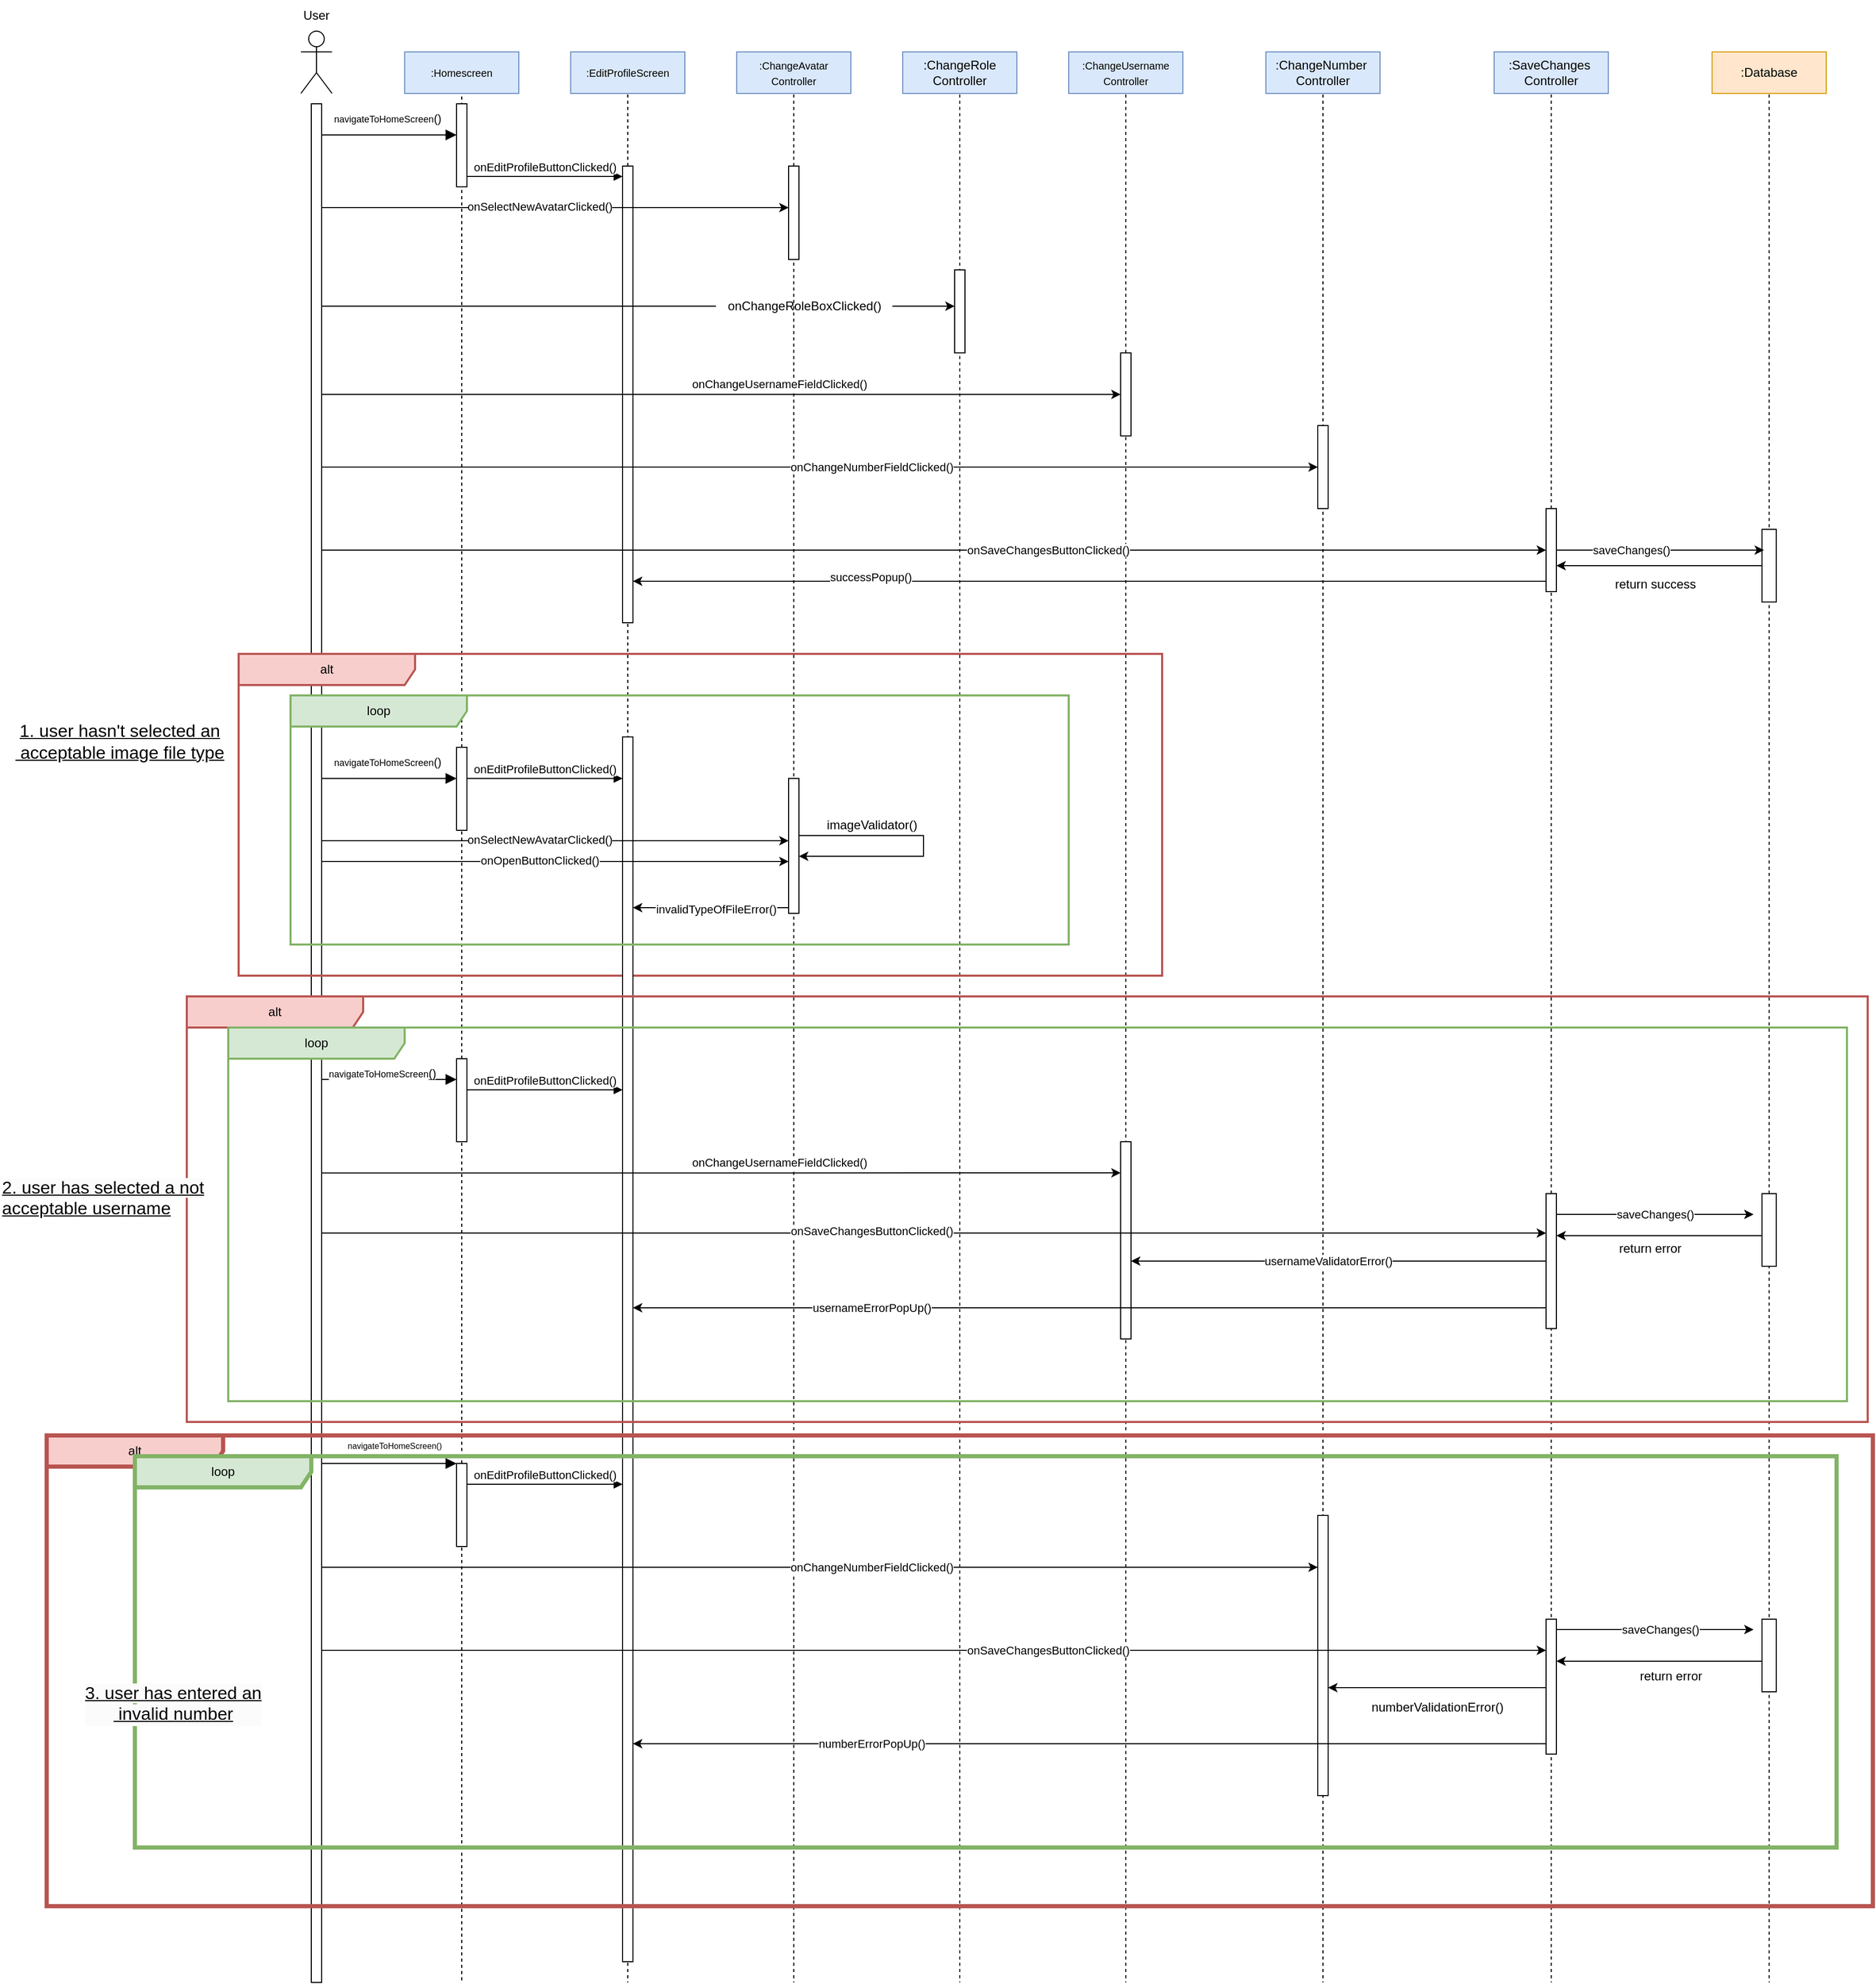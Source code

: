 <mxfile version="26.1.1">
  <diagram id="lu3XMvX7u7tXe7XHylQK" name="edit profile v1.0">
    <mxGraphModel dx="3471" dy="2020" grid="1" gridSize="10" guides="1" tooltips="1" connect="1" arrows="1" fold="1" page="1" pageScale="1" pageWidth="3300" pageHeight="4681" math="0" shadow="0">
      <root>
        <mxCell id="0" />
        <mxCell id="1" parent="0" />
        <mxCell id="uIMu7cp3odRX2bPd6YkY-1" value="Lifeline1" style="shape=umlLifeline;perimeter=lifelinePerimeter;whiteSpace=wrap;html=1;container=1;dropTarget=0;collapsible=0;recursiveResize=0;outlineConnect=0;portConstraint=eastwest;newEdgeStyle={&quot;edgeStyle&quot;:&quot;elbowEdgeStyle&quot;,&quot;elbow&quot;:&quot;vertical&quot;,&quot;curved&quot;:0,&quot;rounded&quot;:0};size=25;movable=1;resizable=1;rotatable=1;deletable=1;editable=1;locked=0;connectable=1;" vertex="1" parent="1">
          <mxGeometry x="1295" y="110" width="100" height="1850" as="geometry" />
        </mxCell>
        <mxCell id="uIMu7cp3odRX2bPd6YkY-57" value="" style="html=1;points=[];perimeter=orthogonalPerimeter;outlineConnect=0;targetShapes=umlLifeline;portConstraint=eastwest;newEdgeStyle={&quot;edgeStyle&quot;:&quot;elbowEdgeStyle&quot;,&quot;elbow&quot;:&quot;vertical&quot;,&quot;curved&quot;:0,&quot;rounded&quot;:0};" vertex="1" parent="uIMu7cp3odRX2bPd6YkY-1">
          <mxGeometry x="45" y="350" width="10" height="80" as="geometry" />
        </mxCell>
        <mxCell id="uIMu7cp3odRX2bPd6YkY-145" value="" style="html=1;points=[];perimeter=orthogonalPerimeter;outlineConnect=0;targetShapes=umlLifeline;portConstraint=eastwest;newEdgeStyle={&quot;edgeStyle&quot;:&quot;elbowEdgeStyle&quot;,&quot;elbow&quot;:&quot;vertical&quot;,&quot;curved&quot;:0,&quot;rounded&quot;:0};" vertex="1" parent="uIMu7cp3odRX2bPd6YkY-1">
          <mxGeometry x="45" y="1400" width="10" height="270" as="geometry" />
        </mxCell>
        <mxCell id="uIMu7cp3odRX2bPd6YkY-3" value="Lifeline1" style="shape=umlLifeline;perimeter=lifelinePerimeter;whiteSpace=wrap;html=1;container=1;dropTarget=0;collapsible=0;recursiveResize=0;outlineConnect=0;portConstraint=eastwest;newEdgeStyle={&quot;edgeStyle&quot;:&quot;elbowEdgeStyle&quot;,&quot;elbow&quot;:&quot;vertical&quot;,&quot;curved&quot;:0,&quot;rounded&quot;:0};size=25;movable=1;resizable=1;rotatable=1;deletable=1;editable=1;locked=0;connectable=1;" vertex="1" parent="1">
          <mxGeometry x="1105" y="110" width="100" height="1850" as="geometry" />
        </mxCell>
        <mxCell id="uIMu7cp3odRX2bPd6YkY-54" value="" style="html=1;points=[];perimeter=orthogonalPerimeter;outlineConnect=0;targetShapes=umlLifeline;portConstraint=eastwest;newEdgeStyle={&quot;edgeStyle&quot;:&quot;elbowEdgeStyle&quot;,&quot;elbow&quot;:&quot;vertical&quot;,&quot;curved&quot;:0,&quot;rounded&quot;:0};" vertex="1" parent="uIMu7cp3odRX2bPd6YkY-3">
          <mxGeometry x="45" y="280" width="10" height="80" as="geometry" />
        </mxCell>
        <mxCell id="uIMu7cp3odRX2bPd6YkY-120" value="" style="html=1;points=[];perimeter=orthogonalPerimeter;outlineConnect=0;targetShapes=umlLifeline;portConstraint=eastwest;newEdgeStyle={&quot;edgeStyle&quot;:&quot;elbowEdgeStyle&quot;,&quot;elbow&quot;:&quot;vertical&quot;,&quot;curved&quot;:0,&quot;rounded&quot;:0};" vertex="1" parent="uIMu7cp3odRX2bPd6YkY-3">
          <mxGeometry x="45" y="1040" width="10" height="190" as="geometry" />
        </mxCell>
        <mxCell id="uIMu7cp3odRX2bPd6YkY-6" value="Lifeline1" style="shape=umlLifeline;perimeter=lifelinePerimeter;whiteSpace=wrap;html=1;container=1;dropTarget=0;collapsible=0;recursiveResize=0;outlineConnect=0;portConstraint=eastwest;newEdgeStyle={&quot;edgeStyle&quot;:&quot;elbowEdgeStyle&quot;,&quot;elbow&quot;:&quot;vertical&quot;,&quot;curved&quot;:0,&quot;rounded&quot;:0};size=25;movable=1;resizable=1;rotatable=1;deletable=1;editable=1;locked=0;connectable=1;" vertex="1" parent="1">
          <mxGeometry x="945" y="110" width="100" height="1850" as="geometry" />
        </mxCell>
        <mxCell id="uIMu7cp3odRX2bPd6YkY-50" value="" style="html=1;points=[];perimeter=orthogonalPerimeter;outlineConnect=0;targetShapes=umlLifeline;portConstraint=eastwest;newEdgeStyle={&quot;edgeStyle&quot;:&quot;elbowEdgeStyle&quot;,&quot;elbow&quot;:&quot;vertical&quot;,&quot;curved&quot;:0,&quot;rounded&quot;:0};" vertex="1" parent="uIMu7cp3odRX2bPd6YkY-6">
          <mxGeometry x="45" y="200" width="10" height="80" as="geometry" />
        </mxCell>
        <mxCell id="uIMu7cp3odRX2bPd6YkY-9" value="Lifeline1" style="shape=umlLifeline;perimeter=lifelinePerimeter;whiteSpace=wrap;html=1;container=1;dropTarget=0;collapsible=0;recursiveResize=0;outlineConnect=0;portConstraint=eastwest;newEdgeStyle={&quot;edgeStyle&quot;:&quot;elbowEdgeStyle&quot;,&quot;elbow&quot;:&quot;vertical&quot;,&quot;curved&quot;:0,&quot;rounded&quot;:0};size=25;movable=1;resizable=1;rotatable=1;deletable=1;editable=1;locked=0;connectable=1;" vertex="1" parent="1">
          <mxGeometry x="785" y="110" width="100" height="1850" as="geometry" />
        </mxCell>
        <mxCell id="uIMu7cp3odRX2bPd6YkY-47" value="" style="html=1;points=[];perimeter=orthogonalPerimeter;outlineConnect=0;targetShapes=umlLifeline;portConstraint=eastwest;newEdgeStyle={&quot;edgeStyle&quot;:&quot;elbowEdgeStyle&quot;,&quot;elbow&quot;:&quot;vertical&quot;,&quot;curved&quot;:0,&quot;rounded&quot;:0};" vertex="1" parent="uIMu7cp3odRX2bPd6YkY-9">
          <mxGeometry x="45" y="100" width="10" height="90" as="geometry" />
        </mxCell>
        <mxCell id="uIMu7cp3odRX2bPd6YkY-11" value="Lifeline1" style="shape=umlLifeline;perimeter=lifelinePerimeter;whiteSpace=wrap;html=1;container=1;dropTarget=0;collapsible=0;recursiveResize=0;outlineConnect=0;portConstraint=eastwest;newEdgeStyle={&quot;edgeStyle&quot;:&quot;elbowEdgeStyle&quot;,&quot;elbow&quot;:&quot;vertical&quot;,&quot;curved&quot;:0,&quot;rounded&quot;:0};size=25;movable=1;resizable=1;rotatable=1;deletable=1;editable=1;locked=0;connectable=1;" vertex="1" parent="1">
          <mxGeometry x="625" y="110" width="100" height="1850" as="geometry" />
        </mxCell>
        <mxCell id="uIMu7cp3odRX2bPd6YkY-12" value="" style="html=1;points=[];perimeter=orthogonalPerimeter;outlineConnect=0;targetShapes=umlLifeline;portConstraint=eastwest;newEdgeStyle={&quot;edgeStyle&quot;:&quot;elbowEdgeStyle&quot;,&quot;elbow&quot;:&quot;vertical&quot;,&quot;curved&quot;:0,&quot;rounded&quot;:0};" vertex="1" parent="uIMu7cp3odRX2bPd6YkY-11">
          <mxGeometry x="45" y="100" width="10" height="440" as="geometry" />
        </mxCell>
        <mxCell id="uIMu7cp3odRX2bPd6YkY-13" value="Lifeline1" style="shape=umlLifeline;perimeter=lifelinePerimeter;whiteSpace=wrap;html=1;container=1;dropTarget=0;collapsible=0;recursiveResize=0;outlineConnect=0;portConstraint=eastwest;newEdgeStyle={&quot;edgeStyle&quot;:&quot;elbowEdgeStyle&quot;,&quot;elbow&quot;:&quot;vertical&quot;,&quot;curved&quot;:0,&quot;rounded&quot;:0};size=25;movable=1;resizable=1;rotatable=1;deletable=1;editable=1;locked=0;connectable=1;" vertex="1" parent="1">
          <mxGeometry x="465" y="100" width="100" height="1860" as="geometry" />
        </mxCell>
        <mxCell id="uIMu7cp3odRX2bPd6YkY-116" value="" style="html=1;points=[];perimeter=orthogonalPerimeter;outlineConnect=0;targetShapes=umlLifeline;portConstraint=eastwest;newEdgeStyle={&quot;edgeStyle&quot;:&quot;elbowEdgeStyle&quot;,&quot;elbow&quot;:&quot;vertical&quot;,&quot;curved&quot;:0,&quot;rounded&quot;:0};" vertex="1" parent="uIMu7cp3odRX2bPd6YkY-13">
          <mxGeometry x="45" y="970" width="10" height="80" as="geometry" />
        </mxCell>
        <mxCell id="uIMu7cp3odRX2bPd6YkY-141" value="" style="html=1;points=[];perimeter=orthogonalPerimeter;outlineConnect=0;targetShapes=umlLifeline;portConstraint=eastwest;newEdgeStyle={&quot;edgeStyle&quot;:&quot;elbowEdgeStyle&quot;,&quot;elbow&quot;:&quot;vertical&quot;,&quot;curved&quot;:0,&quot;rounded&quot;:0};" vertex="1" parent="uIMu7cp3odRX2bPd6YkY-13">
          <mxGeometry x="45" y="1360" width="10" height="80" as="geometry" />
        </mxCell>
        <mxCell id="uIMu7cp3odRX2bPd6YkY-15" value="" style="shape=umlActor;verticalLabelPosition=bottom;verticalAlign=top;html=1;outlineConnect=0;" vertex="1" parent="1">
          <mxGeometry x="360" y="80" width="30" height="60" as="geometry" />
        </mxCell>
        <mxCell id="uIMu7cp3odRX2bPd6YkY-16" value="&lt;font style=&quot;font-size: 10px;&quot;&gt;:Homescreen&lt;/font&gt;" style="html=1;whiteSpace=wrap;fillColor=#dae8fc;strokeColor=#6c8ebf;" vertex="1" parent="1">
          <mxGeometry x="460" y="100" width="110" height="40" as="geometry" />
        </mxCell>
        <mxCell id="uIMu7cp3odRX2bPd6YkY-17" value="&lt;font style=&quot;font-size: 10px;&quot;&gt;:EditProfileScreen&lt;/font&gt;" style="html=1;whiteSpace=wrap;fillColor=#dae8fc;strokeColor=#6c8ebf;" vertex="1" parent="1">
          <mxGeometry x="620" y="100" width="110" height="40" as="geometry" />
        </mxCell>
        <mxCell id="uIMu7cp3odRX2bPd6YkY-18" value="&lt;span style=&quot;font-size: 10px;&quot;&gt;:ChangeAvatar&lt;/span&gt;&lt;div&gt;&lt;span style=&quot;font-size: 10px;&quot;&gt;Controller&lt;/span&gt;&lt;/div&gt;" style="html=1;whiteSpace=wrap;fillColor=#dae8fc;strokeColor=#6c8ebf;" vertex="1" parent="1">
          <mxGeometry x="780" y="100" width="110" height="40" as="geometry" />
        </mxCell>
        <mxCell id="uIMu7cp3odRX2bPd6YkY-19" value=":ChangeRole&lt;div&gt;Controller&lt;/div&gt;" style="html=1;whiteSpace=wrap;fillColor=#dae8fc;strokeColor=#6c8ebf;" vertex="1" parent="1">
          <mxGeometry x="940" y="100" width="110" height="40" as="geometry" />
        </mxCell>
        <mxCell id="uIMu7cp3odRX2bPd6YkY-20" value="&lt;font style=&quot;font-size: 10px;&quot;&gt;:ChangeUsername&lt;/font&gt;&lt;div&gt;&lt;font style=&quot;font-size: 10px;&quot;&gt;Controller&lt;/font&gt;&lt;/div&gt;" style="html=1;whiteSpace=wrap;fillColor=#dae8fc;strokeColor=#6c8ebf;" vertex="1" parent="1">
          <mxGeometry x="1100" y="100" width="110" height="40" as="geometry" />
        </mxCell>
        <mxCell id="uIMu7cp3odRX2bPd6YkY-21" value="" style="html=1;points=[];perimeter=orthogonalPerimeter;outlineConnect=0;targetShapes=umlLifeline;portConstraint=eastwest;newEdgeStyle={&quot;edgeStyle&quot;:&quot;elbowEdgeStyle&quot;,&quot;elbow&quot;:&quot;vertical&quot;,&quot;curved&quot;:0,&quot;rounded&quot;:0};" vertex="1" parent="1">
          <mxGeometry x="510" y="150" width="10" height="80" as="geometry" />
        </mxCell>
        <mxCell id="uIMu7cp3odRX2bPd6YkY-65" style="edgeStyle=elbowEdgeStyle;rounded=0;orthogonalLoop=1;jettySize=auto;html=1;elbow=vertical;curved=0;" edge="1" parent="1" source="uIMu7cp3odRX2bPd6YkY-22" target="uIMu7cp3odRX2bPd6YkY-63">
          <mxGeometry relative="1" as="geometry" />
        </mxCell>
        <mxCell id="uIMu7cp3odRX2bPd6YkY-66" value="onSaveChangesButtonClicked()" style="edgeLabel;html=1;align=center;verticalAlign=middle;resizable=0;points=[];" vertex="1" connectable="0" parent="uIMu7cp3odRX2bPd6YkY-65">
          <mxGeometry x="0.113" y="3" relative="1" as="geometry">
            <mxPoint x="43" y="3" as="offset" />
          </mxGeometry>
        </mxCell>
        <mxCell id="uIMu7cp3odRX2bPd6YkY-22" value="" style="html=1;points=[];perimeter=orthogonalPerimeter;outlineConnect=0;targetShapes=umlLifeline;portConstraint=eastwest;newEdgeStyle={&quot;edgeStyle&quot;:&quot;elbowEdgeStyle&quot;,&quot;elbow&quot;:&quot;vertical&quot;,&quot;curved&quot;:0,&quot;rounded&quot;:0};" vertex="1" parent="1">
          <mxGeometry x="370" y="150" width="10" height="1810" as="geometry" />
        </mxCell>
        <mxCell id="uIMu7cp3odRX2bPd6YkY-23" value="User" style="text;html=1;align=center;verticalAlign=middle;whiteSpace=wrap;rounded=0;" vertex="1" parent="1">
          <mxGeometry x="345" y="50" width="60" height="30" as="geometry" />
        </mxCell>
        <mxCell id="uIMu7cp3odRX2bPd6YkY-24" value="" style="html=1;verticalAlign=bottom;endArrow=block;curved=0;rounded=0;fontSize=10;startSize=8;endSize=8;" edge="1" parent="1">
          <mxGeometry width="80" relative="1" as="geometry">
            <mxPoint x="380" y="180" as="sourcePoint" />
            <mxPoint x="510" y="180" as="targetPoint" />
          </mxGeometry>
        </mxCell>
        <mxCell id="uIMu7cp3odRX2bPd6YkY-25" value="onEditProfileButtonClicked()" style="html=1;verticalAlign=bottom;endArrow=block;curved=0;rounded=0;" edge="1" parent="1">
          <mxGeometry width="80" relative="1" as="geometry">
            <mxPoint x="520" y="220" as="sourcePoint" />
            <mxPoint x="670" y="220" as="targetPoint" />
          </mxGeometry>
        </mxCell>
        <mxCell id="uIMu7cp3odRX2bPd6YkY-32" value=":ChangeNumber&amp;nbsp;&lt;div&gt;Controller&lt;/div&gt;" style="html=1;whiteSpace=wrap;fillColor=#dae8fc;strokeColor=#6c8ebf;" vertex="1" parent="1">
          <mxGeometry x="1290" y="100" width="110" height="40" as="geometry" />
        </mxCell>
        <mxCell id="uIMu7cp3odRX2bPd6YkY-33" value="&lt;span style=&quot;color: rgb(0, 0, 0); font-family: Helvetica; font-style: normal; font-variant-ligatures: normal; font-variant-caps: normal; font-weight: 400; letter-spacing: normal; orphans: 2; text-align: center; text-indent: 0px; text-transform: none; widows: 2; word-spacing: 0px; -webkit-text-stroke-width: 0px; white-space: nowrap; background-color: rgb(255, 255, 255); text-decoration-thickness: initial; text-decoration-style: initial; text-decoration-color: initial; float: none; display: inline !important;&quot;&gt;&lt;font style=&quot;font-size: 9px;&quot;&gt;navigateToHomeScreen&lt;/font&gt;&lt;/span&gt;&lt;span style=&quot;color: rgb(0, 0, 0); font-family: Helvetica; font-size: 11px; font-style: normal; font-variant-ligatures: normal; font-variant-caps: normal; font-weight: 400; letter-spacing: normal; orphans: 2; text-align: center; text-indent: 0px; text-transform: none; widows: 2; word-spacing: 0px; -webkit-text-stroke-width: 0px; white-space: nowrap; background-color: rgb(255, 255, 255); text-decoration-thickness: initial; text-decoration-style: initial; text-decoration-color: initial; float: none; display: inline !important;&quot;&gt;()&lt;/span&gt;" style="text;whiteSpace=wrap;html=1;" vertex="1" parent="1">
          <mxGeometry x="390" y="150" width="80" height="20" as="geometry" />
        </mxCell>
        <mxCell id="uIMu7cp3odRX2bPd6YkY-42" value="alt" style="shape=umlFrame;whiteSpace=wrap;html=1;pointerEvents=0;recursiveResize=0;container=0;collapsible=0;width=170;fillColor=#f8cecc;strokeColor=#b85450;strokeWidth=2;" vertex="1" parent="1">
          <mxGeometry x="300" y="680" width="890" height="310" as="geometry" />
        </mxCell>
        <mxCell id="uIMu7cp3odRX2bPd6YkY-44" value="Lifeline1" style="shape=umlLifeline;perimeter=lifelinePerimeter;whiteSpace=wrap;html=1;container=1;dropTarget=0;collapsible=0;recursiveResize=0;outlineConnect=0;portConstraint=eastwest;newEdgeStyle={&quot;edgeStyle&quot;:&quot;elbowEdgeStyle&quot;,&quot;elbow&quot;:&quot;vertical&quot;,&quot;curved&quot;:0,&quot;rounded&quot;:0};size=25;movable=1;resizable=1;rotatable=1;deletable=1;editable=1;locked=0;connectable=1;" vertex="1" parent="1">
          <mxGeometry x="1725" y="110" width="100" height="1850" as="geometry" />
        </mxCell>
        <mxCell id="uIMu7cp3odRX2bPd6YkY-67" style="edgeStyle=elbowEdgeStyle;rounded=0;orthogonalLoop=1;jettySize=auto;html=1;elbow=vertical;curved=0;" edge="1" parent="uIMu7cp3odRX2bPd6YkY-44" source="uIMu7cp3odRX2bPd6YkY-45" target="uIMu7cp3odRX2bPd6YkY-44">
          <mxGeometry relative="1" as="geometry" />
        </mxCell>
        <mxCell id="uIMu7cp3odRX2bPd6YkY-45" value="" style="html=1;points=[];perimeter=orthogonalPerimeter;outlineConnect=0;targetShapes=umlLifeline;portConstraint=eastwest;newEdgeStyle={&quot;edgeStyle&quot;:&quot;elbowEdgeStyle&quot;,&quot;elbow&quot;:&quot;vertical&quot;,&quot;curved&quot;:0,&quot;rounded&quot;:0};" vertex="1" parent="uIMu7cp3odRX2bPd6YkY-44">
          <mxGeometry x="43.12" y="450" width="13.75" height="70" as="geometry" />
        </mxCell>
        <mxCell id="uIMu7cp3odRX2bPd6YkY-127" value="" style="html=1;points=[];perimeter=orthogonalPerimeter;outlineConnect=0;targetShapes=umlLifeline;portConstraint=eastwest;newEdgeStyle={&quot;edgeStyle&quot;:&quot;elbowEdgeStyle&quot;,&quot;elbow&quot;:&quot;vertical&quot;,&quot;curved&quot;:0,&quot;rounded&quot;:0};" vertex="1" parent="uIMu7cp3odRX2bPd6YkY-44">
          <mxGeometry x="43.12" y="1090" width="13.75" height="70" as="geometry" />
        </mxCell>
        <mxCell id="uIMu7cp3odRX2bPd6YkY-151" value="" style="html=1;points=[];perimeter=orthogonalPerimeter;outlineConnect=0;targetShapes=umlLifeline;portConstraint=eastwest;newEdgeStyle={&quot;edgeStyle&quot;:&quot;elbowEdgeStyle&quot;,&quot;elbow&quot;:&quot;vertical&quot;,&quot;curved&quot;:0,&quot;rounded&quot;:0};" vertex="1" parent="uIMu7cp3odRX2bPd6YkY-44">
          <mxGeometry x="43.13" y="1500" width="13.75" height="70" as="geometry" />
        </mxCell>
        <mxCell id="uIMu7cp3odRX2bPd6YkY-46" value=":Database" style="html=1;whiteSpace=wrap;fillColor=#ffe6cc;strokeColor=#d79b00;" vertex="1" parent="1">
          <mxGeometry x="1720" y="100" width="110" height="40" as="geometry" />
        </mxCell>
        <mxCell id="uIMu7cp3odRX2bPd6YkY-48" style="edgeStyle=elbowEdgeStyle;rounded=0;orthogonalLoop=1;jettySize=auto;html=1;elbow=vertical;curved=0;exitX=1;exitY=0.159;exitDx=0;exitDy=0;exitPerimeter=0;" edge="1" parent="1">
          <mxGeometry relative="1" as="geometry">
            <mxPoint x="380" y="250" as="sourcePoint" />
            <mxPoint x="830.0" y="250.178" as="targetPoint" />
          </mxGeometry>
        </mxCell>
        <mxCell id="uIMu7cp3odRX2bPd6YkY-75" value="onSelectNewAvatarClicked()" style="edgeLabel;html=1;align=center;verticalAlign=middle;resizable=0;points=[];" vertex="1" connectable="0" parent="uIMu7cp3odRX2bPd6YkY-48">
          <mxGeometry x="-0.644" y="1" relative="1" as="geometry">
            <mxPoint x="130" as="offset" />
          </mxGeometry>
        </mxCell>
        <mxCell id="uIMu7cp3odRX2bPd6YkY-51" style="edgeStyle=elbowEdgeStyle;rounded=0;orthogonalLoop=1;jettySize=auto;html=1;elbow=vertical;curved=0;" edge="1" parent="1" source="uIMu7cp3odRX2bPd6YkY-52" target="uIMu7cp3odRX2bPd6YkY-50">
          <mxGeometry relative="1" as="geometry" />
        </mxCell>
        <mxCell id="uIMu7cp3odRX2bPd6YkY-53" value="" style="edgeStyle=elbowEdgeStyle;rounded=0;orthogonalLoop=1;jettySize=auto;html=1;elbow=vertical;curved=0;endArrow=none;startFill=0;" edge="1" parent="1" source="uIMu7cp3odRX2bPd6YkY-22" target="uIMu7cp3odRX2bPd6YkY-52">
          <mxGeometry relative="1" as="geometry">
            <mxPoint x="680" y="350" as="sourcePoint" />
            <mxPoint x="990" y="350" as="targetPoint" />
          </mxGeometry>
        </mxCell>
        <mxCell id="uIMu7cp3odRX2bPd6YkY-52" value="onChangeRoleBoxClicked()" style="text;html=1;align=center;verticalAlign=middle;resizable=0;points=[];autosize=1;strokeColor=none;fillColor=none;" vertex="1" parent="1">
          <mxGeometry x="760" y="330" width="170" height="30" as="geometry" />
        </mxCell>
        <mxCell id="uIMu7cp3odRX2bPd6YkY-55" style="edgeStyle=elbowEdgeStyle;rounded=0;orthogonalLoop=1;jettySize=auto;html=1;elbow=vertical;curved=0;" edge="1" parent="1" source="uIMu7cp3odRX2bPd6YkY-22" target="uIMu7cp3odRX2bPd6YkY-54">
          <mxGeometry relative="1" as="geometry" />
        </mxCell>
        <mxCell id="uIMu7cp3odRX2bPd6YkY-56" value="onChangeUsernameFieldClicked()" style="edgeLabel;html=1;align=center;verticalAlign=middle;resizable=0;points=[];" vertex="1" connectable="0" parent="uIMu7cp3odRX2bPd6YkY-55">
          <mxGeometry x="-0.077" y="-2" relative="1" as="geometry">
            <mxPoint x="85" y="-12" as="offset" />
          </mxGeometry>
        </mxCell>
        <mxCell id="uIMu7cp3odRX2bPd6YkY-58" style="edgeStyle=elbowEdgeStyle;rounded=0;orthogonalLoop=1;jettySize=auto;html=1;elbow=vertical;curved=0;" edge="1" parent="1" source="uIMu7cp3odRX2bPd6YkY-22" target="uIMu7cp3odRX2bPd6YkY-57">
          <mxGeometry relative="1" as="geometry" />
        </mxCell>
        <mxCell id="uIMu7cp3odRX2bPd6YkY-61" value="onChangeNumberFieldClicked()" style="edgeLabel;html=1;align=center;verticalAlign=middle;resizable=0;points=[];" vertex="1" connectable="0" parent="uIMu7cp3odRX2bPd6YkY-58">
          <mxGeometry x="-0.25" y="-2" relative="1" as="geometry">
            <mxPoint x="170" y="-2" as="offset" />
          </mxGeometry>
        </mxCell>
        <mxCell id="uIMu7cp3odRX2bPd6YkY-62" value="Lifeline1" style="shape=umlLifeline;perimeter=lifelinePerimeter;whiteSpace=wrap;html=1;container=1;dropTarget=0;collapsible=0;recursiveResize=0;outlineConnect=0;portConstraint=eastwest;newEdgeStyle={&quot;edgeStyle&quot;:&quot;elbowEdgeStyle&quot;,&quot;elbow&quot;:&quot;vertical&quot;,&quot;curved&quot;:0,&quot;rounded&quot;:0};size=25;movable=1;resizable=1;rotatable=1;deletable=1;editable=1;locked=0;connectable=1;" vertex="1" parent="1">
          <mxGeometry x="1515" y="110" width="100" height="1850" as="geometry" />
        </mxCell>
        <mxCell id="uIMu7cp3odRX2bPd6YkY-63" value="" style="html=1;points=[];perimeter=orthogonalPerimeter;outlineConnect=0;targetShapes=umlLifeline;portConstraint=eastwest;newEdgeStyle={&quot;edgeStyle&quot;:&quot;elbowEdgeStyle&quot;,&quot;elbow&quot;:&quot;vertical&quot;,&quot;curved&quot;:0,&quot;rounded&quot;:0};" vertex="1" parent="uIMu7cp3odRX2bPd6YkY-62">
          <mxGeometry x="45" y="430" width="10" height="80" as="geometry" />
        </mxCell>
        <mxCell id="uIMu7cp3odRX2bPd6YkY-123" value="" style="html=1;points=[];perimeter=orthogonalPerimeter;outlineConnect=0;targetShapes=umlLifeline;portConstraint=eastwest;newEdgeStyle={&quot;edgeStyle&quot;:&quot;elbowEdgeStyle&quot;,&quot;elbow&quot;:&quot;vertical&quot;,&quot;curved&quot;:0,&quot;rounded&quot;:0};" vertex="1" parent="uIMu7cp3odRX2bPd6YkY-62">
          <mxGeometry x="45" y="1090" width="10" height="130" as="geometry" />
        </mxCell>
        <mxCell id="uIMu7cp3odRX2bPd6YkY-148" value="" style="html=1;points=[];perimeter=orthogonalPerimeter;outlineConnect=0;targetShapes=umlLifeline;portConstraint=eastwest;newEdgeStyle={&quot;edgeStyle&quot;:&quot;elbowEdgeStyle&quot;,&quot;elbow&quot;:&quot;vertical&quot;,&quot;curved&quot;:0,&quot;rounded&quot;:0};" vertex="1" parent="uIMu7cp3odRX2bPd6YkY-62">
          <mxGeometry x="45" y="1500" width="10" height="130" as="geometry" />
        </mxCell>
        <mxCell id="uIMu7cp3odRX2bPd6YkY-64" value=":SaveChanges&amp;nbsp;&lt;div&gt;Controller&lt;/div&gt;" style="html=1;whiteSpace=wrap;fillColor=#dae8fc;strokeColor=#6c8ebf;" vertex="1" parent="1">
          <mxGeometry x="1510" y="100" width="110" height="40" as="geometry" />
        </mxCell>
        <mxCell id="uIMu7cp3odRX2bPd6YkY-68" style="edgeStyle=elbowEdgeStyle;rounded=0;orthogonalLoop=1;jettySize=auto;html=1;elbow=vertical;curved=0;" edge="1" parent="1" source="uIMu7cp3odRX2bPd6YkY-63">
          <mxGeometry relative="1" as="geometry">
            <mxPoint x="1770" y="580" as="targetPoint" />
          </mxGeometry>
        </mxCell>
        <mxCell id="uIMu7cp3odRX2bPd6YkY-69" value="saveChanges()" style="edgeLabel;html=1;align=center;verticalAlign=middle;resizable=0;points=[];" vertex="1" connectable="0" parent="uIMu7cp3odRX2bPd6YkY-68">
          <mxGeometry x="-0.282" relative="1" as="geometry">
            <mxPoint as="offset" />
          </mxGeometry>
        </mxCell>
        <mxCell id="uIMu7cp3odRX2bPd6YkY-70" style="edgeStyle=elbowEdgeStyle;rounded=0;orthogonalLoop=1;jettySize=auto;html=1;elbow=vertical;curved=0;" edge="1" parent="1" source="uIMu7cp3odRX2bPd6YkY-45">
          <mxGeometry relative="1" as="geometry">
            <mxPoint x="1570" y="595" as="targetPoint" />
          </mxGeometry>
        </mxCell>
        <mxCell id="uIMu7cp3odRX2bPd6YkY-71" value="return success" style="text;html=1;align=center;verticalAlign=middle;resizable=0;points=[];autosize=1;strokeColor=none;fillColor=none;" vertex="1" parent="1">
          <mxGeometry x="1615" y="598" width="100" height="30" as="geometry" />
        </mxCell>
        <mxCell id="uIMu7cp3odRX2bPd6YkY-72" style="edgeStyle=elbowEdgeStyle;rounded=0;orthogonalLoop=1;jettySize=auto;html=1;elbow=vertical;curved=0;" edge="1" parent="1" source="uIMu7cp3odRX2bPd6YkY-63" target="uIMu7cp3odRX2bPd6YkY-12">
          <mxGeometry relative="1" as="geometry">
            <Array as="points">
              <mxPoint x="1110" y="610" />
            </Array>
          </mxGeometry>
        </mxCell>
        <mxCell id="uIMu7cp3odRX2bPd6YkY-73" value="successPopup()" style="edgeLabel;html=1;align=center;verticalAlign=middle;resizable=0;points=[];" vertex="1" connectable="0" parent="uIMu7cp3odRX2bPd6YkY-72">
          <mxGeometry x="0.48" y="-4" relative="1" as="geometry">
            <mxPoint as="offset" />
          </mxGeometry>
        </mxCell>
        <mxCell id="uIMu7cp3odRX2bPd6YkY-76" value="" style="html=1;points=[];perimeter=orthogonalPerimeter;outlineConnect=0;targetShapes=umlLifeline;portConstraint=eastwest;newEdgeStyle={&quot;edgeStyle&quot;:&quot;elbowEdgeStyle&quot;,&quot;elbow&quot;:&quot;vertical&quot;,&quot;curved&quot;:0,&quot;rounded&quot;:0};" vertex="1" parent="1">
          <mxGeometry x="510" y="770" width="10" height="80" as="geometry" />
        </mxCell>
        <mxCell id="uIMu7cp3odRX2bPd6YkY-77" value="" style="html=1;verticalAlign=bottom;endArrow=block;curved=0;rounded=0;fontSize=10;startSize=8;endSize=8;" edge="1" parent="1">
          <mxGeometry width="80" relative="1" as="geometry">
            <mxPoint x="380" y="800" as="sourcePoint" />
            <mxPoint x="510" y="800" as="targetPoint" />
          </mxGeometry>
        </mxCell>
        <mxCell id="uIMu7cp3odRX2bPd6YkY-78" value="&lt;span style=&quot;color: rgb(0, 0, 0); font-family: Helvetica; font-style: normal; font-variant-ligatures: normal; font-variant-caps: normal; font-weight: 400; letter-spacing: normal; orphans: 2; text-align: center; text-indent: 0px; text-transform: none; widows: 2; word-spacing: 0px; -webkit-text-stroke-width: 0px; white-space: nowrap; background-color: rgb(255, 255, 255); text-decoration-thickness: initial; text-decoration-style: initial; text-decoration-color: initial; float: none; display: inline !important;&quot;&gt;&lt;font style=&quot;font-size: 9px;&quot;&gt;navigateToHomeScreen&lt;/font&gt;&lt;/span&gt;&lt;span style=&quot;color: rgb(0, 0, 0); font-family: Helvetica; font-size: 11px; font-style: normal; font-variant-ligatures: normal; font-variant-caps: normal; font-weight: 400; letter-spacing: normal; orphans: 2; text-align: center; text-indent: 0px; text-transform: none; widows: 2; word-spacing: 0px; -webkit-text-stroke-width: 0px; white-space: nowrap; background-color: rgb(255, 255, 255); text-decoration-thickness: initial; text-decoration-style: initial; text-decoration-color: initial; float: none; display: inline !important;&quot;&gt;()&lt;/span&gt;" style="text;whiteSpace=wrap;html=1;" vertex="1" parent="1">
          <mxGeometry x="390" y="770" width="80" height="20" as="geometry" />
        </mxCell>
        <mxCell id="uIMu7cp3odRX2bPd6YkY-87" style="edgeStyle=elbowEdgeStyle;rounded=0;orthogonalLoop=1;jettySize=auto;html=1;elbow=horizontal;curved=0;" edge="1" parent="1">
          <mxGeometry relative="1" as="geometry">
            <mxPoint x="830" y="924.5" as="sourcePoint" />
            <mxPoint x="680" y="924.5" as="targetPoint" />
          </mxGeometry>
        </mxCell>
        <mxCell id="uIMu7cp3odRX2bPd6YkY-89" value="invalidTypeOfFileError()" style="edgeLabel;html=1;align=center;verticalAlign=middle;resizable=0;points=[];" vertex="1" connectable="0" parent="uIMu7cp3odRX2bPd6YkY-87">
          <mxGeometry x="0.323" y="2" relative="1" as="geometry">
            <mxPoint x="29" y="-1" as="offset" />
          </mxGeometry>
        </mxCell>
        <mxCell id="uIMu7cp3odRX2bPd6YkY-79" value="" style="html=1;points=[];perimeter=orthogonalPerimeter;outlineConnect=0;targetShapes=umlLifeline;portConstraint=eastwest;newEdgeStyle={&quot;edgeStyle&quot;:&quot;elbowEdgeStyle&quot;,&quot;elbow&quot;:&quot;vertical&quot;,&quot;curved&quot;:0,&quot;rounded&quot;:0};" vertex="1" parent="1">
          <mxGeometry x="830" y="800" width="10" height="130" as="geometry" />
        </mxCell>
        <mxCell id="uIMu7cp3odRX2bPd6YkY-80" value="onEditProfileButtonClicked()" style="html=1;verticalAlign=bottom;endArrow=block;curved=0;rounded=0;" edge="1" parent="1">
          <mxGeometry width="80" relative="1" as="geometry">
            <mxPoint x="520" y="800" as="sourcePoint" />
            <mxPoint x="670" y="800" as="targetPoint" />
          </mxGeometry>
        </mxCell>
        <mxCell id="uIMu7cp3odRX2bPd6YkY-81" value="" style="html=1;points=[];perimeter=orthogonalPerimeter;outlineConnect=0;targetShapes=umlLifeline;portConstraint=eastwest;newEdgeStyle={&quot;edgeStyle&quot;:&quot;elbowEdgeStyle&quot;,&quot;elbow&quot;:&quot;vertical&quot;,&quot;curved&quot;:0,&quot;rounded&quot;:0};" vertex="1" parent="1">
          <mxGeometry x="670" y="760" width="10" height="1180" as="geometry" />
        </mxCell>
        <mxCell id="uIMu7cp3odRX2bPd6YkY-82" style="edgeStyle=elbowEdgeStyle;rounded=0;orthogonalLoop=1;jettySize=auto;html=1;elbow=vertical;curved=0;exitX=1;exitY=0.159;exitDx=0;exitDy=0;exitPerimeter=0;" edge="1" parent="1">
          <mxGeometry relative="1" as="geometry">
            <mxPoint x="380" y="860" as="sourcePoint" />
            <mxPoint x="830.0" y="860.178" as="targetPoint" />
          </mxGeometry>
        </mxCell>
        <mxCell id="uIMu7cp3odRX2bPd6YkY-83" value="onSelectNewAvatarClicked()" style="edgeLabel;html=1;align=center;verticalAlign=middle;resizable=0;points=[];" vertex="1" connectable="0" parent="uIMu7cp3odRX2bPd6YkY-82">
          <mxGeometry x="-0.644" y="1" relative="1" as="geometry">
            <mxPoint x="130" as="offset" />
          </mxGeometry>
        </mxCell>
        <mxCell id="uIMu7cp3odRX2bPd6YkY-84" style="edgeStyle=elbowEdgeStyle;rounded=0;orthogonalLoop=1;jettySize=auto;html=1;elbow=vertical;curved=0;exitX=1;exitY=0.159;exitDx=0;exitDy=0;exitPerimeter=0;" edge="1" parent="1">
          <mxGeometry relative="1" as="geometry">
            <mxPoint x="380" y="880" as="sourcePoint" />
            <mxPoint x="830.0" y="880.178" as="targetPoint" />
          </mxGeometry>
        </mxCell>
        <mxCell id="uIMu7cp3odRX2bPd6YkY-85" value="onOpenButtonClicked()" style="edgeLabel;html=1;align=center;verticalAlign=middle;resizable=0;points=[];" vertex="1" connectable="0" parent="uIMu7cp3odRX2bPd6YkY-84">
          <mxGeometry x="-0.644" y="1" relative="1" as="geometry">
            <mxPoint x="130" as="offset" />
          </mxGeometry>
        </mxCell>
        <mxCell id="uIMu7cp3odRX2bPd6YkY-86" value="1. user hasn&#39;t selected an&lt;div&gt;&lt;span style=&quot;background-color: transparent; color: light-dark(rgb(0, 0, 0), rgb(255, 255, 255));&quot;&gt;&amp;nbsp;acceptable image file type&lt;/span&gt;&lt;/div&gt;" style="text;html=1;align=center;verticalAlign=middle;resizable=0;points=[];autosize=1;strokeColor=none;fillColor=none;fontSize=17;textShadow=0;fontStyle=4" vertex="1" parent="1">
          <mxGeometry x="75" y="740" width="220" height="50" as="geometry" />
        </mxCell>
        <mxCell id="uIMu7cp3odRX2bPd6YkY-90" value="loop" style="shape=umlFrame;whiteSpace=wrap;html=1;pointerEvents=0;recursiveResize=0;container=0;collapsible=0;width=170;fillColor=#d5e8d4;strokeColor=#82b366;strokeWidth=2;" vertex="1" parent="1">
          <mxGeometry x="350" y="720" width="750" height="240" as="geometry" />
        </mxCell>
        <mxCell id="uIMu7cp3odRX2bPd6YkY-117" value="" style="html=1;verticalAlign=bottom;endArrow=block;curved=0;rounded=0;fontSize=10;startSize=8;endSize=8;" edge="1" parent="1">
          <mxGeometry width="80" relative="1" as="geometry">
            <mxPoint x="380" y="1090" as="sourcePoint" />
            <mxPoint x="510" y="1090" as="targetPoint" />
          </mxGeometry>
        </mxCell>
        <mxCell id="uIMu7cp3odRX2bPd6YkY-118" value="&lt;span style=&quot;color: rgb(0, 0, 0); font-family: Helvetica; font-style: normal; font-variant-ligatures: normal; font-variant-caps: normal; font-weight: 400; letter-spacing: normal; orphans: 2; text-align: center; text-indent: 0px; text-transform: none; widows: 2; word-spacing: 0px; -webkit-text-stroke-width: 0px; white-space: nowrap; background-color: rgb(255, 255, 255); text-decoration-thickness: initial; text-decoration-style: initial; text-decoration-color: initial; float: none; display: inline !important;&quot;&gt;&lt;font style=&quot;font-size: 9px;&quot;&gt;navigateToHomeScreen&lt;/font&gt;&lt;/span&gt;&lt;span style=&quot;color: rgb(0, 0, 0); font-family: Helvetica; font-size: 11px; font-style: normal; font-variant-ligatures: normal; font-variant-caps: normal; font-weight: 400; letter-spacing: normal; orphans: 2; text-align: center; text-indent: 0px; text-transform: none; widows: 2; word-spacing: 0px; -webkit-text-stroke-width: 0px; white-space: nowrap; background-color: rgb(255, 255, 255); text-decoration-thickness: initial; text-decoration-style: initial; text-decoration-color: initial; float: none; display: inline !important;&quot;&gt;()&lt;/span&gt;" style="text;whiteSpace=wrap;html=1;" vertex="1" parent="1">
          <mxGeometry x="385" y="1070" width="80" height="20" as="geometry" />
        </mxCell>
        <mxCell id="uIMu7cp3odRX2bPd6YkY-119" value="onEditProfileButtonClicked()" style="html=1;verticalAlign=bottom;endArrow=block;curved=0;rounded=0;" edge="1" parent="1">
          <mxGeometry width="80" relative="1" as="geometry">
            <mxPoint x="520" y="1100" as="sourcePoint" />
            <mxPoint x="670" y="1100" as="targetPoint" />
          </mxGeometry>
        </mxCell>
        <mxCell id="uIMu7cp3odRX2bPd6YkY-121" style="edgeStyle=elbowEdgeStyle;rounded=0;orthogonalLoop=1;jettySize=auto;html=1;elbow=vertical;curved=0;" edge="1" parent="1">
          <mxGeometry relative="1" as="geometry">
            <mxPoint x="380" y="1180.18" as="sourcePoint" />
            <mxPoint x="1150" y="1180.18" as="targetPoint" />
          </mxGeometry>
        </mxCell>
        <mxCell id="uIMu7cp3odRX2bPd6YkY-122" value="onChangeUsernameFieldClicked()" style="edgeLabel;html=1;align=center;verticalAlign=middle;resizable=0;points=[];" vertex="1" connectable="0" parent="uIMu7cp3odRX2bPd6YkY-121">
          <mxGeometry x="-0.077" y="-2" relative="1" as="geometry">
            <mxPoint x="85" y="-12" as="offset" />
          </mxGeometry>
        </mxCell>
        <mxCell id="uIMu7cp3odRX2bPd6YkY-124" style="edgeStyle=elbowEdgeStyle;rounded=0;orthogonalLoop=1;jettySize=auto;html=1;elbow=vertical;curved=0;" edge="1" parent="1">
          <mxGeometry relative="1" as="geometry">
            <mxPoint x="380" y="1238" as="sourcePoint" />
            <mxPoint x="1560" y="1238" as="targetPoint" />
          </mxGeometry>
        </mxCell>
        <mxCell id="uIMu7cp3odRX2bPd6YkY-125" value="onSaveChangesButtonClicked()" style="edgeLabel;html=1;align=center;verticalAlign=middle;resizable=0;points=[];" vertex="1" connectable="0" parent="uIMu7cp3odRX2bPd6YkY-124">
          <mxGeometry x="0.113" y="3" relative="1" as="geometry">
            <mxPoint x="-127" y="1" as="offset" />
          </mxGeometry>
        </mxCell>
        <mxCell id="uIMu7cp3odRX2bPd6YkY-128" style="edgeStyle=elbowEdgeStyle;rounded=0;orthogonalLoop=1;jettySize=auto;html=1;elbow=vertical;curved=0;" edge="1" parent="1" source="uIMu7cp3odRX2bPd6YkY-123">
          <mxGeometry relative="1" as="geometry">
            <mxPoint x="1580" y="1220" as="sourcePoint" />
            <mxPoint x="1760" y="1220" as="targetPoint" />
            <Array as="points">
              <mxPoint x="1760" y="1220" />
            </Array>
          </mxGeometry>
        </mxCell>
        <mxCell id="uIMu7cp3odRX2bPd6YkY-129" value="saveChanges()" style="edgeLabel;html=1;align=center;verticalAlign=middle;resizable=0;points=[];" vertex="1" connectable="0" parent="uIMu7cp3odRX2bPd6YkY-128">
          <mxGeometry x="-0.282" relative="1" as="geometry">
            <mxPoint x="27" as="offset" />
          </mxGeometry>
        </mxCell>
        <mxCell id="uIMu7cp3odRX2bPd6YkY-130" style="edgeStyle=elbowEdgeStyle;rounded=0;orthogonalLoop=1;jettySize=auto;html=1;elbow=vertical;curved=0;" edge="1" parent="1">
          <mxGeometry relative="1" as="geometry">
            <mxPoint x="1768" y="1240.47" as="sourcePoint" />
            <mxPoint x="1570" y="1240.47" as="targetPoint" />
          </mxGeometry>
        </mxCell>
        <mxCell id="uIMu7cp3odRX2bPd6YkY-131" value="return error" style="text;html=1;align=center;verticalAlign=middle;resizable=0;points=[];autosize=1;strokeColor=none;fillColor=none;" vertex="1" parent="1">
          <mxGeometry x="1620" y="1238" width="80" height="30" as="geometry" />
        </mxCell>
        <mxCell id="uIMu7cp3odRX2bPd6YkY-133" style="edgeStyle=elbowEdgeStyle;rounded=0;orthogonalLoop=1;jettySize=auto;html=1;elbow=vertical;curved=0;" edge="1" parent="1" source="uIMu7cp3odRX2bPd6YkY-123">
          <mxGeometry relative="1" as="geometry">
            <mxPoint x="1160" y="1265" as="targetPoint" />
            <Array as="points">
              <mxPoint x="1160" y="1265" />
            </Array>
          </mxGeometry>
        </mxCell>
        <mxCell id="uIMu7cp3odRX2bPd6YkY-134" value="usernameValidatorError()" style="edgeLabel;html=1;align=center;verticalAlign=middle;resizable=0;points=[];" vertex="1" connectable="0" parent="uIMu7cp3odRX2bPd6YkY-133">
          <mxGeometry x="0.701" y="2" relative="1" as="geometry">
            <mxPoint x="130" y="-2" as="offset" />
          </mxGeometry>
        </mxCell>
        <mxCell id="uIMu7cp3odRX2bPd6YkY-135" style="edgeStyle=elbowEdgeStyle;rounded=0;orthogonalLoop=1;jettySize=auto;html=1;elbow=vertical;curved=0;" edge="1" parent="1">
          <mxGeometry relative="1" as="geometry">
            <mxPoint x="1560.0" y="1310" as="sourcePoint" />
            <mxPoint x="680" y="1310" as="targetPoint" />
            <Array as="points">
              <mxPoint x="1130" y="1310" />
            </Array>
          </mxGeometry>
        </mxCell>
        <mxCell id="uIMu7cp3odRX2bPd6YkY-136" value="usernameErrorPopUp()" style="edgeLabel;html=1;align=center;verticalAlign=middle;resizable=0;points=[];" vertex="1" connectable="0" parent="uIMu7cp3odRX2bPd6YkY-135">
          <mxGeometry x="0.538" relative="1" as="geometry">
            <mxPoint x="26" as="offset" />
          </mxGeometry>
        </mxCell>
        <mxCell id="uIMu7cp3odRX2bPd6YkY-137" value="alt" style="shape=umlFrame;whiteSpace=wrap;html=1;pointerEvents=0;recursiveResize=0;container=0;collapsible=0;width=170;fillColor=#f8cecc;strokeColor=#b85450;strokeWidth=2;" vertex="1" parent="1">
          <mxGeometry x="250" y="1010" width="1620" height="410" as="geometry" />
        </mxCell>
        <mxCell id="uIMu7cp3odRX2bPd6YkY-138" value="loop" style="shape=umlFrame;whiteSpace=wrap;html=1;pointerEvents=0;recursiveResize=0;container=0;collapsible=0;width=170;fillColor=#d5e8d4;strokeColor=#82b366;strokeWidth=2;" vertex="1" parent="1">
          <mxGeometry x="290" y="1040" width="1560" height="360" as="geometry" />
        </mxCell>
        <mxCell id="uIMu7cp3odRX2bPd6YkY-139" value="&lt;span style=&quot;color: rgb(0, 0, 0); font-family: Helvetica; font-size: 17px; font-style: normal; font-variant-ligatures: normal; font-variant-caps: normal; font-weight: 400; letter-spacing: normal; orphans: 2; text-align: center; text-indent: 0px; text-transform: none; widows: 2; word-spacing: 0px; -webkit-text-stroke-width: 0px; white-space: nowrap; background-color: rgb(251, 251, 251); float: none; display: inline !important;&quot;&gt;&lt;u&gt;2. user has selected a not&lt;/u&gt;&lt;/span&gt;&lt;div&gt;&lt;u style=&quot;background-color: transparent; color: light-dark(rgb(0, 0, 0), rgb(255, 255, 255)); font-size: 17px; text-align: center; text-wrap-mode: nowrap;&quot;&gt;acceptable username&lt;/u&gt;&lt;/div&gt;" style="text;whiteSpace=wrap;html=1;" vertex="1" parent="1">
          <mxGeometry x="70" y="1178" width="230" height="60" as="geometry" />
        </mxCell>
        <mxCell id="uIMu7cp3odRX2bPd6YkY-140" value="" style="html=1;verticalAlign=bottom;endArrow=block;curved=0;rounded=0;fontSize=10;startSize=8;endSize=8;" edge="1" parent="1">
          <mxGeometry width="80" relative="1" as="geometry">
            <mxPoint x="380" y="1460" as="sourcePoint" />
            <mxPoint x="510" y="1460" as="targetPoint" />
          </mxGeometry>
        </mxCell>
        <mxCell id="uIMu7cp3odRX2bPd6YkY-142" value="navigateToHomeScreen()" style="text;html=1;align=center;verticalAlign=middle;resizable=0;points=[];autosize=1;strokeColor=none;fillColor=none;fontSize=8;" vertex="1" parent="1">
          <mxGeometry x="395" y="1433" width="110" height="20" as="geometry" />
        </mxCell>
        <mxCell id="uIMu7cp3odRX2bPd6YkY-144" value="onEditProfileButtonClicked()" style="html=1;verticalAlign=bottom;endArrow=block;curved=0;rounded=0;" edge="1" parent="1">
          <mxGeometry width="80" relative="1" as="geometry">
            <mxPoint x="520" y="1480" as="sourcePoint" />
            <mxPoint x="670" y="1480" as="targetPoint" />
          </mxGeometry>
        </mxCell>
        <mxCell id="uIMu7cp3odRX2bPd6YkY-146" style="edgeStyle=elbowEdgeStyle;rounded=0;orthogonalLoop=1;jettySize=auto;html=1;elbow=vertical;curved=0;" edge="1" parent="1">
          <mxGeometry relative="1" as="geometry">
            <mxPoint x="380" y="1560" as="sourcePoint" />
            <mxPoint x="1340" y="1560" as="targetPoint" />
          </mxGeometry>
        </mxCell>
        <mxCell id="uIMu7cp3odRX2bPd6YkY-147" value="onChangeNumberFieldClicked()" style="edgeLabel;html=1;align=center;verticalAlign=middle;resizable=0;points=[];" vertex="1" connectable="0" parent="uIMu7cp3odRX2bPd6YkY-146">
          <mxGeometry x="-0.25" y="-2" relative="1" as="geometry">
            <mxPoint x="170" y="-2" as="offset" />
          </mxGeometry>
        </mxCell>
        <mxCell id="uIMu7cp3odRX2bPd6YkY-149" style="edgeStyle=elbowEdgeStyle;rounded=0;orthogonalLoop=1;jettySize=auto;html=1;elbow=vertical;curved=0;" edge="1" parent="1">
          <mxGeometry relative="1" as="geometry">
            <mxPoint x="380" y="1640" as="sourcePoint" />
            <mxPoint x="1560" y="1640" as="targetPoint" />
          </mxGeometry>
        </mxCell>
        <mxCell id="uIMu7cp3odRX2bPd6YkY-150" value="onSaveChangesButtonClicked()" style="edgeLabel;html=1;align=center;verticalAlign=middle;resizable=0;points=[];" vertex="1" connectable="0" parent="uIMu7cp3odRX2bPd6YkY-149">
          <mxGeometry x="0.113" y="3" relative="1" as="geometry">
            <mxPoint x="43" y="3" as="offset" />
          </mxGeometry>
        </mxCell>
        <mxCell id="uIMu7cp3odRX2bPd6YkY-152" style="edgeStyle=elbowEdgeStyle;rounded=0;orthogonalLoop=1;jettySize=auto;html=1;elbow=vertical;curved=0;" edge="1" parent="1">
          <mxGeometry relative="1" as="geometry">
            <mxPoint x="1570" y="1620" as="sourcePoint" />
            <mxPoint x="1760" y="1620" as="targetPoint" />
            <Array as="points">
              <mxPoint x="1760" y="1620" />
            </Array>
          </mxGeometry>
        </mxCell>
        <mxCell id="uIMu7cp3odRX2bPd6YkY-153" value="saveChanges()" style="edgeLabel;html=1;align=center;verticalAlign=middle;resizable=0;points=[];" vertex="1" connectable="0" parent="uIMu7cp3odRX2bPd6YkY-152">
          <mxGeometry x="-0.282" relative="1" as="geometry">
            <mxPoint x="32" as="offset" />
          </mxGeometry>
        </mxCell>
        <mxCell id="uIMu7cp3odRX2bPd6YkY-154" style="edgeStyle=elbowEdgeStyle;rounded=0;orthogonalLoop=1;jettySize=auto;html=1;elbow=vertical;curved=0;" edge="1" parent="1">
          <mxGeometry relative="1" as="geometry">
            <mxPoint x="1768" y="1650.47" as="sourcePoint" />
            <mxPoint x="1570" y="1650.47" as="targetPoint" />
          </mxGeometry>
        </mxCell>
        <mxCell id="uIMu7cp3odRX2bPd6YkY-155" style="edgeStyle=elbowEdgeStyle;rounded=0;orthogonalLoop=1;jettySize=auto;html=1;elbow=vertical;curved=0;" edge="1" parent="1" source="uIMu7cp3odRX2bPd6YkY-148">
          <mxGeometry relative="1" as="geometry">
            <mxPoint x="1350" y="1676" as="targetPoint" />
          </mxGeometry>
        </mxCell>
        <mxCell id="uIMu7cp3odRX2bPd6YkY-156" value="numberValidationError()" style="text;html=1;align=center;verticalAlign=middle;resizable=0;points=[];autosize=1;strokeColor=none;fillColor=none;" vertex="1" parent="1">
          <mxGeometry x="1380" y="1680" width="150" height="30" as="geometry" />
        </mxCell>
        <mxCell id="uIMu7cp3odRX2bPd6YkY-157" style="edgeStyle=elbowEdgeStyle;rounded=0;orthogonalLoop=1;jettySize=auto;html=1;elbow=vertical;curved=0;" edge="1" parent="1">
          <mxGeometry relative="1" as="geometry">
            <mxPoint x="1560.0" y="1730" as="sourcePoint" />
            <mxPoint x="680" y="1730" as="targetPoint" />
            <Array as="points">
              <mxPoint x="1130" y="1730" />
            </Array>
          </mxGeometry>
        </mxCell>
        <mxCell id="uIMu7cp3odRX2bPd6YkY-158" value="numberErrorPopUp()" style="edgeLabel;html=1;align=center;verticalAlign=middle;resizable=0;points=[];" vertex="1" connectable="0" parent="uIMu7cp3odRX2bPd6YkY-157">
          <mxGeometry x="0.538" relative="1" as="geometry">
            <mxPoint x="26" as="offset" />
          </mxGeometry>
        </mxCell>
        <mxCell id="uIMu7cp3odRX2bPd6YkY-159" value="return error" style="text;html=1;align=center;verticalAlign=middle;resizable=0;points=[];autosize=1;strokeColor=none;fillColor=none;" vertex="1" parent="1">
          <mxGeometry x="1640" y="1650" width="80" height="30" as="geometry" />
        </mxCell>
        <mxCell id="uIMu7cp3odRX2bPd6YkY-160" value="alt" style="shape=umlFrame;whiteSpace=wrap;html=1;pointerEvents=0;recursiveResize=0;container=0;collapsible=0;width=170;fillColor=#f8cecc;strokeColor=#b85450;strokeWidth=4;" vertex="1" parent="1">
          <mxGeometry x="115" y="1433" width="1760" height="453.5" as="geometry" />
        </mxCell>
        <mxCell id="uIMu7cp3odRX2bPd6YkY-161" value="loop" style="shape=umlFrame;whiteSpace=wrap;html=1;pointerEvents=0;recursiveResize=0;container=0;collapsible=0;width=170;fillColor=#d5e8d4;strokeColor=#82b366;strokeWidth=4;" vertex="1" parent="1">
          <mxGeometry x="200" y="1453" width="1640" height="377" as="geometry" />
        </mxCell>
        <mxCell id="uIMu7cp3odRX2bPd6YkY-162" value="&lt;span style=&quot;forced-color-adjust: none; color: rgb(0, 0, 0); font-family: Helvetica; font-style: normal; font-variant-ligatures: normal; font-variant-caps: normal; font-weight: 400; letter-spacing: normal; orphans: 2; text-indent: 0px; text-transform: none; widows: 2; word-spacing: 0px; -webkit-text-stroke-width: 0px; white-space: nowrap; text-decoration-thickness: initial; text-decoration-style: initial; text-decoration-color: initial; font-size: 17px; text-align: center; background-color: rgb(251, 251, 251); float: none; display: inline !important;&quot;&gt;&lt;u style=&quot;forced-color-adjust: none;&quot;&gt;3. user has entered an&lt;/u&gt;&lt;/span&gt;&lt;div style=&quot;forced-color-adjust: none; color: rgb(0, 0, 0); font-family: Helvetica; font-style: normal; font-variant-ligatures: normal; font-variant-caps: normal; font-weight: 400; letter-spacing: normal; orphans: 2; text-indent: 0px; text-transform: none; widows: 2; word-spacing: 0px; -webkit-text-stroke-width: 0px; white-space: nowrap; text-decoration-thickness: initial; text-decoration-style: initial; text-decoration-color: initial; font-size: 17px; text-align: center; background-color: rgb(251, 251, 251);&quot;&gt;&lt;span style=&quot;forced-color-adjust: none; background-color: transparent; color: light-dark(rgb(0, 0, 0), rgb(255, 255, 255));&quot;&gt;&lt;u style=&quot;forced-color-adjust: none;&quot;&gt;&amp;nbsp;invalid number&lt;/u&gt;&lt;/span&gt;&lt;/div&gt;" style="text;whiteSpace=wrap;html=1;" vertex="1" parent="1">
          <mxGeometry x="150" y="1665" width="230" height="60" as="geometry" />
        </mxCell>
        <mxCell id="uIMu7cp3odRX2bPd6YkY-163" style="edgeStyle=elbowEdgeStyle;rounded=0;orthogonalLoop=1;jettySize=auto;html=1;elbow=vertical;curved=0;" edge="1" parent="1" source="uIMu7cp3odRX2bPd6YkY-79" target="uIMu7cp3odRX2bPd6YkY-79">
          <mxGeometry relative="1" as="geometry">
            <Array as="points">
              <mxPoint x="960" y="870" />
            </Array>
          </mxGeometry>
        </mxCell>
        <mxCell id="uIMu7cp3odRX2bPd6YkY-164" value="imageValidator()" style="text;html=1;align=center;verticalAlign=middle;resizable=0;points=[];autosize=1;strokeColor=none;fillColor=none;" vertex="1" parent="1">
          <mxGeometry x="855" y="830" width="110" height="30" as="geometry" />
        </mxCell>
      </root>
    </mxGraphModel>
  </diagram>
</mxfile>
